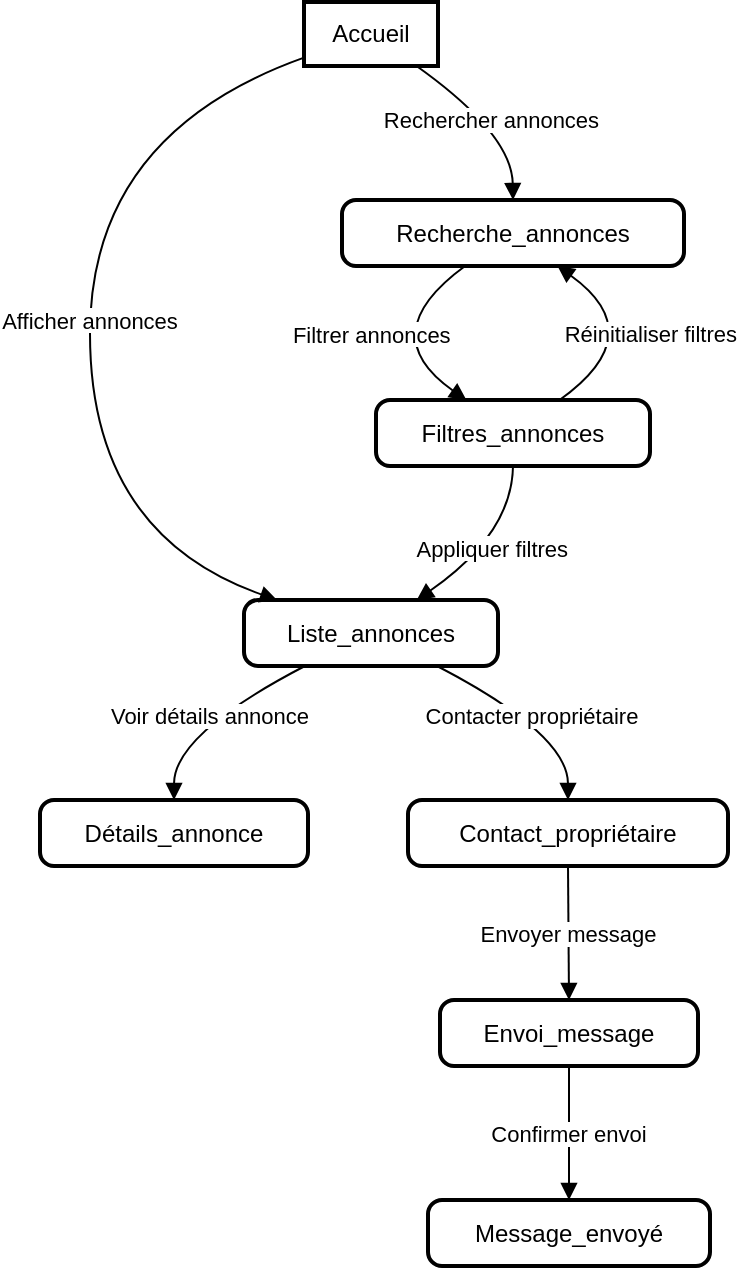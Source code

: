 <mxfile version="24.7.7">
  <diagram name="Page-1" id="tQXB6qDMR-qNtRFH9W0-">
    <mxGraphModel>
      <root>
        <mxCell id="0" />
        <mxCell id="1" parent="0" />
        <mxCell id="2" value="Accueil" style="whiteSpace=wrap;strokeWidth=2;" vertex="1" parent="1">
          <mxGeometry x="171" width="67" height="32" as="geometry" />
        </mxCell>
        <mxCell id="3" value="Liste_annonces" style="rounded=1;absoluteArcSize=1;arcSize=14;whiteSpace=wrap;strokeWidth=2;" vertex="1" parent="1">
          <mxGeometry x="141" y="299" width="127" height="33" as="geometry" />
        </mxCell>
        <mxCell id="4" value="Recherche_annonces" style="rounded=1;absoluteArcSize=1;arcSize=14;whiteSpace=wrap;strokeWidth=2;" vertex="1" parent="1">
          <mxGeometry x="190" y="99" width="171" height="33" as="geometry" />
        </mxCell>
        <mxCell id="5" value="Détails_annonce" style="rounded=1;absoluteArcSize=1;arcSize=14;whiteSpace=wrap;strokeWidth=2;" vertex="1" parent="1">
          <mxGeometry x="39" y="399" width="134" height="33" as="geometry" />
        </mxCell>
        <mxCell id="6" value="Filtres_annonces" style="rounded=1;absoluteArcSize=1;arcSize=14;whiteSpace=wrap;strokeWidth=2;" vertex="1" parent="1">
          <mxGeometry x="207" y="199" width="137" height="33" as="geometry" />
        </mxCell>
        <mxCell id="7" value="Contact_propriétaire" style="rounded=1;absoluteArcSize=1;arcSize=14;whiteSpace=wrap;strokeWidth=2;" vertex="1" parent="1">
          <mxGeometry x="223" y="399" width="160" height="33" as="geometry" />
        </mxCell>
        <mxCell id="8" value="Envoi_message" style="rounded=1;absoluteArcSize=1;arcSize=14;whiteSpace=wrap;strokeWidth=2;" vertex="1" parent="1">
          <mxGeometry x="239" y="499" width="129" height="33" as="geometry" />
        </mxCell>
        <mxCell id="9" value="Message_envoyé" style="rounded=1;absoluteArcSize=1;arcSize=14;whiteSpace=wrap;strokeWidth=2;" vertex="1" parent="1">
          <mxGeometry x="233" y="599" width="141" height="33" as="geometry" />
        </mxCell>
        <mxCell id="10" value="Afficher annonces" style="curved=1;startArrow=none;endArrow=block;exitX=0;exitY=0.87;entryX=0.13;entryY=0;" edge="1" parent="1" source="2" target="3">
          <mxGeometry relative="1" as="geometry">
            <Array as="points">
              <mxPoint x="64" y="66" />
              <mxPoint x="64" y="266" />
            </Array>
          </mxGeometry>
        </mxCell>
        <mxCell id="11" value="Rechercher annonces" style="curved=1;startArrow=none;endArrow=block;exitX=0.84;exitY=1;entryX=0.5;entryY=0;" edge="1" parent="1" source="2" target="4">
          <mxGeometry relative="1" as="geometry">
            <Array as="points">
              <mxPoint x="275" y="66" />
            </Array>
          </mxGeometry>
        </mxCell>
        <mxCell id="12" value="Voir détails annonce" style="curved=1;startArrow=none;endArrow=block;exitX=0.24;exitY=1;entryX=0.5;entryY=0;" edge="1" parent="1" source="3" target="5">
          <mxGeometry relative="1" as="geometry">
            <Array as="points">
              <mxPoint x="106" y="366" />
            </Array>
          </mxGeometry>
        </mxCell>
        <mxCell id="13" value="Filtrer annonces" style="curved=1;startArrow=none;endArrow=block;exitX=0.36;exitY=1;entryX=0.33;entryY=0;" edge="1" parent="1" source="4" target="6">
          <mxGeometry relative="1" as="geometry">
            <Array as="points">
              <mxPoint x="205" y="166" />
            </Array>
          </mxGeometry>
        </mxCell>
        <mxCell id="14" value="Appliquer filtres" style="curved=1;startArrow=none;endArrow=block;exitX=0.5;exitY=1;entryX=0.68;entryY=0;" edge="1" parent="1" source="6" target="3">
          <mxGeometry relative="1" as="geometry">
            <Array as="points">
              <mxPoint x="275" y="266" />
            </Array>
          </mxGeometry>
        </mxCell>
        <mxCell id="15" value="Réinitialiser filtres" style="curved=1;startArrow=none;endArrow=block;exitX=0.67;exitY=0;entryX=0.63;entryY=1;" edge="1" parent="1" source="6" target="4">
          <mxGeometry relative="1" as="geometry">
            <Array as="points">
              <mxPoint x="345" y="166" />
            </Array>
          </mxGeometry>
        </mxCell>
        <mxCell id="16" value="Contacter propriétaire" style="curved=1;startArrow=none;endArrow=block;exitX=0.76;exitY=1;entryX=0.5;entryY=0;" edge="1" parent="1" source="3" target="7">
          <mxGeometry relative="1" as="geometry">
            <Array as="points">
              <mxPoint x="303" y="366" />
            </Array>
          </mxGeometry>
        </mxCell>
        <mxCell id="17" value="Envoyer message" style="curved=1;startArrow=none;endArrow=block;exitX=0.5;exitY=1;entryX=0.5;entryY=0;" edge="1" parent="1" source="7" target="8">
          <mxGeometry relative="1" as="geometry">
            <Array as="points" />
          </mxGeometry>
        </mxCell>
        <mxCell id="18" value="Confirmer envoi" style="curved=1;startArrow=none;endArrow=block;exitX=0.5;exitY=1;entryX=0.5;entryY=0;" edge="1" parent="1" source="8" target="9">
          <mxGeometry relative="1" as="geometry">
            <Array as="points" />
          </mxGeometry>
        </mxCell>
      </root>
    </mxGraphModel>
  </diagram>
</mxfile>
